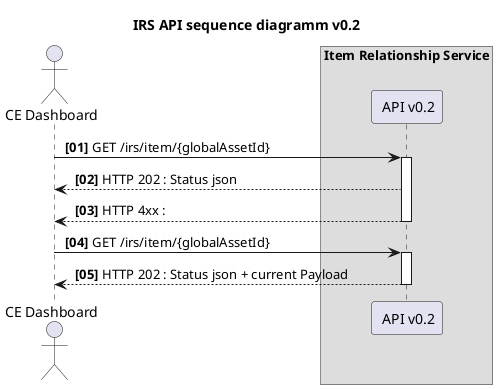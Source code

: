 @startuml
title IRS API sequence diagramm v0.2

actor CE as "CE Dashboard"

box Item Relationship Service
participant IRS_API as " API v0.2"
end box


autonumber "<b> [00]"

CE -> IRS_API: GET /irs/item/{globalAssetId}
activate IRS_API

IRS_API --> CE: HTTP 202 : Status json
IRS_API --> CE: HTTP 4xx : 
deactivate IRS_API


CE -> IRS_API: GET /irs/item/{globalAssetId}
activate IRS_API
IRS_API --> CE: HTTP 202 : Status json + current Payload

deactivate IRS_API

@enduml